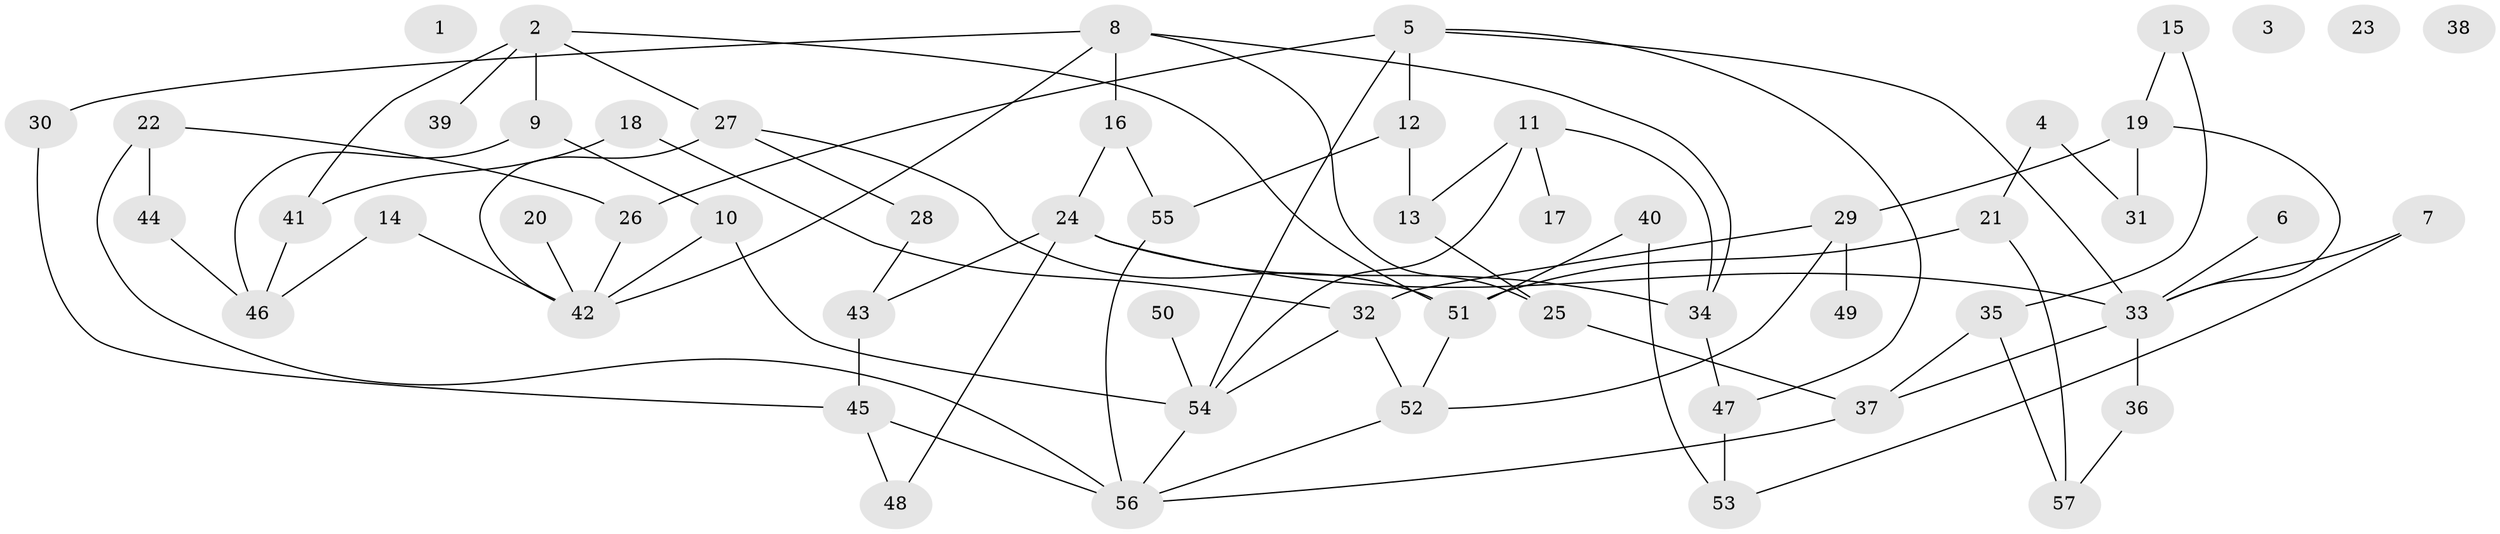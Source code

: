 // coarse degree distribution, {5: 0.16666666666666666, 4: 0.25, 3: 0.19444444444444445, 8: 0.027777777777777776, 1: 0.16666666666666666, 2: 0.1111111111111111, 7: 0.027777777777777776, 6: 0.05555555555555555}
// Generated by graph-tools (version 1.1) at 2025/47/03/04/25 22:47:56]
// undirected, 57 vertices, 84 edges
graph export_dot {
  node [color=gray90,style=filled];
  1;
  2;
  3;
  4;
  5;
  6;
  7;
  8;
  9;
  10;
  11;
  12;
  13;
  14;
  15;
  16;
  17;
  18;
  19;
  20;
  21;
  22;
  23;
  24;
  25;
  26;
  27;
  28;
  29;
  30;
  31;
  32;
  33;
  34;
  35;
  36;
  37;
  38;
  39;
  40;
  41;
  42;
  43;
  44;
  45;
  46;
  47;
  48;
  49;
  50;
  51;
  52;
  53;
  54;
  55;
  56;
  57;
  2 -- 9;
  2 -- 27;
  2 -- 39;
  2 -- 41;
  2 -- 51;
  4 -- 21;
  4 -- 31;
  5 -- 12;
  5 -- 26;
  5 -- 33;
  5 -- 47;
  5 -- 54;
  6 -- 33;
  7 -- 33;
  7 -- 53;
  8 -- 16;
  8 -- 25;
  8 -- 30;
  8 -- 34;
  8 -- 42;
  9 -- 10;
  9 -- 46;
  10 -- 42;
  10 -- 54;
  11 -- 13;
  11 -- 17;
  11 -- 34;
  11 -- 54;
  12 -- 13;
  12 -- 55;
  13 -- 25;
  14 -- 42;
  14 -- 46;
  15 -- 19;
  15 -- 35;
  16 -- 24;
  16 -- 55;
  18 -- 32;
  18 -- 41;
  19 -- 29;
  19 -- 31;
  19 -- 33;
  20 -- 42;
  21 -- 51;
  21 -- 57;
  22 -- 26;
  22 -- 44;
  22 -- 56;
  24 -- 33;
  24 -- 34;
  24 -- 43;
  24 -- 48;
  25 -- 37;
  26 -- 42;
  27 -- 28;
  27 -- 42;
  27 -- 51;
  28 -- 43;
  29 -- 32;
  29 -- 49;
  29 -- 52;
  30 -- 45;
  32 -- 52;
  32 -- 54;
  33 -- 36;
  33 -- 37;
  34 -- 47;
  35 -- 37;
  35 -- 57;
  36 -- 57;
  37 -- 56;
  40 -- 51;
  40 -- 53;
  41 -- 46;
  43 -- 45;
  44 -- 46;
  45 -- 48;
  45 -- 56;
  47 -- 53;
  50 -- 54;
  51 -- 52;
  52 -- 56;
  54 -- 56;
  55 -- 56;
}
